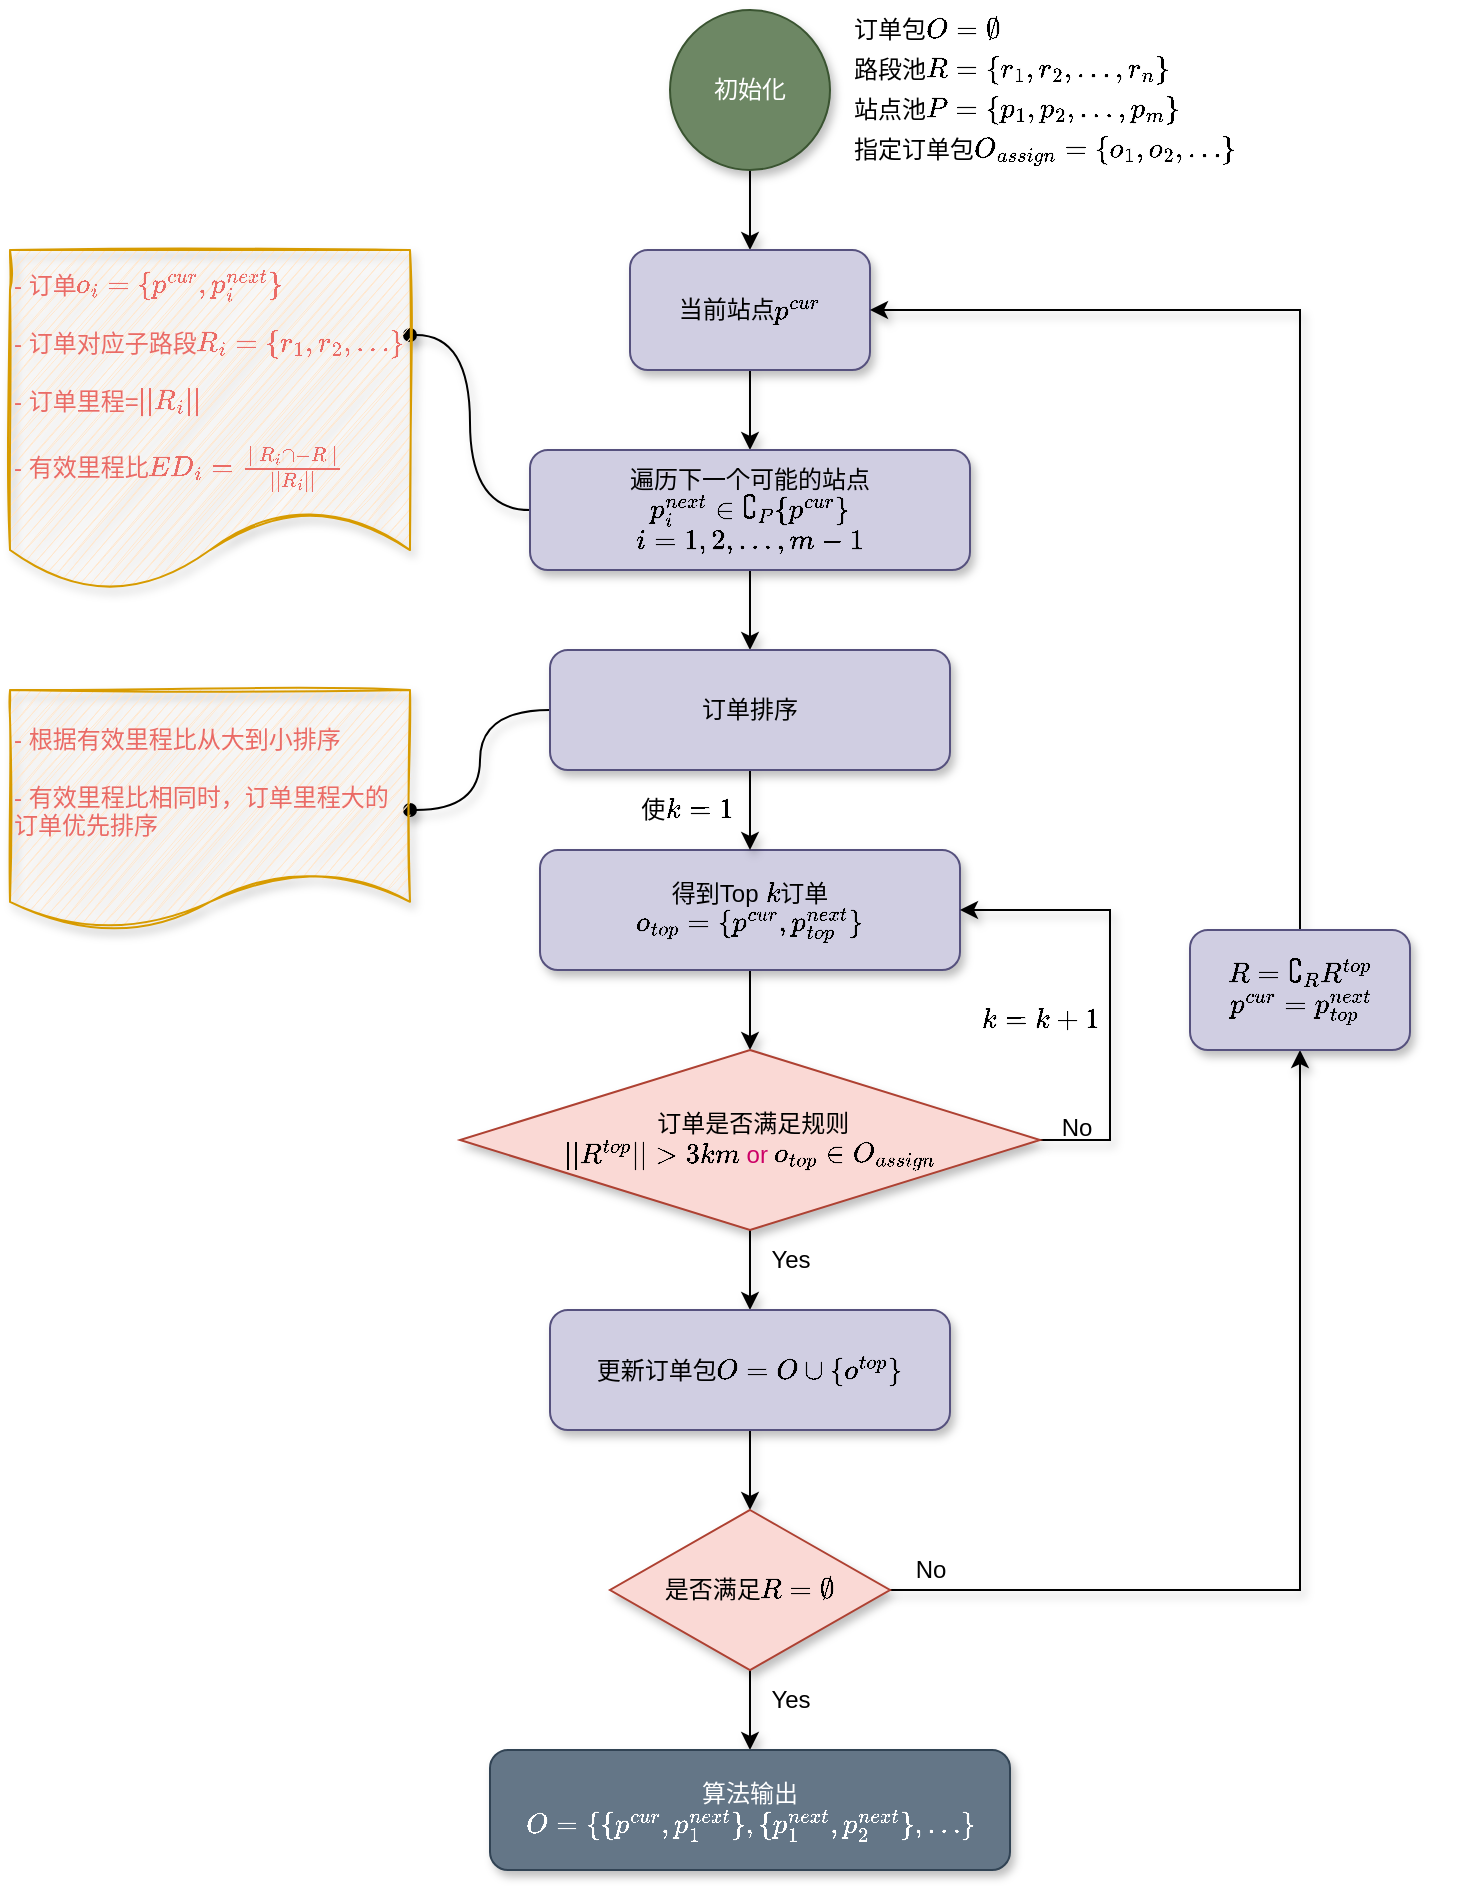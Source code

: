 <mxfile version="20.5.3" type="github">
  <diagram id="bvM2O6zYVAfy2EAc9lAI" name="第 1 页">
    <mxGraphModel dx="1741" dy="771" grid="1" gridSize="10" guides="1" tooltips="1" connect="1" arrows="1" fold="1" page="1" pageScale="1" pageWidth="827" pageHeight="1169" math="1" shadow="0">
      <root>
        <mxCell id="0" />
        <mxCell id="1" parent="0" />
        <mxCell id="-mNMHIKo_w_xHtXC0TbQ-18" style="edgeStyle=orthogonalEdgeStyle;rounded=0;orthogonalLoop=1;jettySize=auto;html=1;exitX=0.5;exitY=1;exitDx=0;exitDy=0;entryX=0.5;entryY=0;entryDx=0;entryDy=0;shadow=1;" parent="1" source="sVxv38cH_FCJ9H6od-_0-1" target="sVxv38cH_FCJ9H6od-_0-2" edge="1">
          <mxGeometry relative="1" as="geometry" />
        </mxCell>
        <mxCell id="sVxv38cH_FCJ9H6od-_0-1" value="初始化" style="ellipse;whiteSpace=wrap;html=1;aspect=fixed;shadow=1;fillColor=#6d8764;strokeColor=#3A5431;fontColor=#ffffff;" parent="1" vertex="1">
          <mxGeometry x="290" y="80" width="80" height="80" as="geometry" />
        </mxCell>
        <mxCell id="-mNMHIKo_w_xHtXC0TbQ-17" style="edgeStyle=orthogonalEdgeStyle;rounded=0;orthogonalLoop=1;jettySize=auto;html=1;exitX=0.5;exitY=1;exitDx=0;exitDy=0;shadow=1;" parent="1" source="sVxv38cH_FCJ9H6od-_0-2" target="sVxv38cH_FCJ9H6od-_0-8" edge="1">
          <mxGeometry relative="1" as="geometry" />
        </mxCell>
        <mxCell id="sVxv38cH_FCJ9H6od-_0-2" value="当前站点\(p^{cur}\)" style="rounded=1;whiteSpace=wrap;html=1;shadow=1;fillColor=#d0cee2;strokeColor=#56517e;" parent="1" vertex="1">
          <mxGeometry x="270" y="200" width="120" height="60" as="geometry" />
        </mxCell>
        <mxCell id="sVxv38cH_FCJ9H6od-_0-3" value="&lt;div&gt;路段池\(R=\{r_1,r_2,\dots,r_n\}\)&lt;/div&gt;" style="text;html=1;align=left;verticalAlign=middle;resizable=0;points=[];autosize=1;strokeColor=none;fillColor=none;" parent="1" vertex="1">
          <mxGeometry x="380" y="95" width="190" height="30" as="geometry" />
        </mxCell>
        <mxCell id="sVxv38cH_FCJ9H6od-_0-4" value="&lt;div&gt;站点池\(P=\{p_1,p_2,\dots,p_m\}\)&lt;/div&gt;" style="text;whiteSpace=wrap;html=1;align=left;verticalAlign=middle;" parent="1" vertex="1">
          <mxGeometry x="380" y="115" width="210" height="30" as="geometry" />
        </mxCell>
        <mxCell id="-mNMHIKo_w_xHtXC0TbQ-16" style="edgeStyle=orthogonalEdgeStyle;rounded=0;orthogonalLoop=1;jettySize=auto;html=1;exitX=0.5;exitY=1;exitDx=0;exitDy=0;entryX=0.5;entryY=0;entryDx=0;entryDy=0;shadow=1;" parent="1" source="sVxv38cH_FCJ9H6od-_0-8" target="H3HawUOWs4ybG82ycnrm-2" edge="1">
          <mxGeometry relative="1" as="geometry" />
        </mxCell>
        <mxCell id="L-duklxwTAOeUp0iAU-_-5" style="rounded=0;orthogonalLoop=1;jettySize=auto;html=1;exitX=0;exitY=0.5;exitDx=0;exitDy=0;entryX=1;entryY=0.25;entryDx=0;entryDy=0;shadow=1;endArrow=oval;endFill=1;edgeStyle=orthogonalEdgeStyle;curved=1;" edge="1" parent="1" source="sVxv38cH_FCJ9H6od-_0-8" target="L-duklxwTAOeUp0iAU-_-3">
          <mxGeometry relative="1" as="geometry" />
        </mxCell>
        <mxCell id="sVxv38cH_FCJ9H6od-_0-8" value="&lt;div&gt;遍历下一个可能的站点\(p^{next}_i\in \complement_{P}\{p^{cur}\}\)&lt;/div&gt;&lt;div&gt;\(i=1,2,\dots,m-1\)&lt;/div&gt;" style="rounded=1;whiteSpace=wrap;html=1;shadow=1;fillColor=#d0cee2;strokeColor=#56517e;" parent="1" vertex="1">
          <mxGeometry x="220" y="300" width="220" height="60" as="geometry" />
        </mxCell>
        <mxCell id="-mNMHIKo_w_xHtXC0TbQ-19" style="edgeStyle=orthogonalEdgeStyle;rounded=0;orthogonalLoop=1;jettySize=auto;html=1;exitX=0.5;exitY=1;exitDx=0;exitDy=0;entryX=0.5;entryY=0;entryDx=0;entryDy=0;shadow=1;" parent="1" source="sVxv38cH_FCJ9H6od-_0-11" target="-mNMHIKo_w_xHtXC0TbQ-7" edge="1">
          <mxGeometry relative="1" as="geometry" />
        </mxCell>
        <mxCell id="sVxv38cH_FCJ9H6od-_0-11" value="&lt;div&gt;得到Top \(k\)订单&lt;/div&gt;&lt;div&gt;\(o_{top}=\{p^{cur}, p^{next}_{top}\}\)&lt;/div&gt;" style="rounded=1;whiteSpace=wrap;html=1;shadow=1;fillColor=#d0cee2;strokeColor=#56517e;" parent="1" vertex="1">
          <mxGeometry x="225" y="500" width="210" height="60" as="geometry" />
        </mxCell>
        <mxCell id="-mNMHIKo_w_xHtXC0TbQ-11" style="edgeStyle=orthogonalEdgeStyle;rounded=0;orthogonalLoop=1;jettySize=auto;html=1;exitX=0.5;exitY=1;exitDx=0;exitDy=0;entryX=0.5;entryY=0;entryDx=0;entryDy=0;shadow=1;" parent="1" source="H3HawUOWs4ybG82ycnrm-2" target="sVxv38cH_FCJ9H6od-_0-11" edge="1">
          <mxGeometry relative="1" as="geometry" />
        </mxCell>
        <mxCell id="L-duklxwTAOeUp0iAU-_-6" style="edgeStyle=orthogonalEdgeStyle;curved=1;rounded=0;orthogonalLoop=1;jettySize=auto;html=1;exitX=0;exitY=0.5;exitDx=0;exitDy=0;entryX=1;entryY=0.5;entryDx=0;entryDy=0;shadow=1;endArrow=oval;endFill=1;" edge="1" parent="1" source="H3HawUOWs4ybG82ycnrm-2" target="L-duklxwTAOeUp0iAU-_-4">
          <mxGeometry relative="1" as="geometry" />
        </mxCell>
        <mxCell id="H3HawUOWs4ybG82ycnrm-2" value="订单排序" style="rounded=1;whiteSpace=wrap;html=1;shadow=1;fillColor=#d0cee2;strokeColor=#56517e;" parent="1" vertex="1">
          <mxGeometry x="230" y="400" width="200" height="60" as="geometry" />
        </mxCell>
        <mxCell id="-mNMHIKo_w_xHtXC0TbQ-10" style="edgeStyle=orthogonalEdgeStyle;rounded=0;orthogonalLoop=1;jettySize=auto;html=1;exitX=1;exitY=0.5;exitDx=0;exitDy=0;entryX=1;entryY=0.5;entryDx=0;entryDy=0;shadow=1;" parent="1" source="-mNMHIKo_w_xHtXC0TbQ-7" target="sVxv38cH_FCJ9H6od-_0-11" edge="1">
          <mxGeometry relative="1" as="geometry">
            <mxPoint x="440" y="530" as="targetPoint" />
            <Array as="points">
              <mxPoint x="510" y="645" />
              <mxPoint x="510" y="530" />
            </Array>
          </mxGeometry>
        </mxCell>
        <mxCell id="-mNMHIKo_w_xHtXC0TbQ-25" style="edgeStyle=orthogonalEdgeStyle;rounded=0;orthogonalLoop=1;jettySize=auto;html=1;exitX=0.5;exitY=1;exitDx=0;exitDy=0;entryX=0.5;entryY=0;entryDx=0;entryDy=0;shadow=1;" parent="1" source="-mNMHIKo_w_xHtXC0TbQ-7" target="-mNMHIKo_w_xHtXC0TbQ-20" edge="1">
          <mxGeometry relative="1" as="geometry" />
        </mxCell>
        <mxCell id="-mNMHIKo_w_xHtXC0TbQ-7" value="&lt;div&gt;&amp;nbsp;订单是否满足规则&lt;/div&gt;&lt;div&gt;&lt;div&gt;\(||R^{top}||&amp;gt;3km\) &lt;font color=&quot;#CC0066&quot;&gt;or&lt;/font&gt; \(o_{top} \in O_{assign}\)&lt;/div&gt;&lt;/div&gt;" style="rhombus;whiteSpace=wrap;html=1;shadow=1;fillColor=#fad9d5;strokeColor=#ae4132;" parent="1" vertex="1">
          <mxGeometry x="185" y="600" width="290" height="90" as="geometry" />
        </mxCell>
        <mxCell id="-mNMHIKo_w_xHtXC0TbQ-12" value="使\(k=1\)" style="text;html=1;align=center;verticalAlign=middle;resizable=0;points=[];autosize=1;strokeColor=none;fillColor=none;shadow=1;" parent="1" vertex="1">
          <mxGeometry x="263" y="465" width="70" height="30" as="geometry" />
        </mxCell>
        <mxCell id="-mNMHIKo_w_xHtXC0TbQ-26" style="edgeStyle=orthogonalEdgeStyle;rounded=0;orthogonalLoop=1;jettySize=auto;html=1;exitX=0.5;exitY=1;exitDx=0;exitDy=0;entryX=0.5;entryY=0;entryDx=0;entryDy=0;shadow=1;" parent="1" source="-mNMHIKo_w_xHtXC0TbQ-20" target="-mNMHIKo_w_xHtXC0TbQ-27" edge="1">
          <mxGeometry relative="1" as="geometry">
            <mxPoint x="330" y="810" as="targetPoint" />
          </mxGeometry>
        </mxCell>
        <mxCell id="-mNMHIKo_w_xHtXC0TbQ-20" value="更新订单包\(O=O\cup \{o^{top}\}\)" style="rounded=1;whiteSpace=wrap;html=1;shadow=1;fillColor=#d0cee2;strokeColor=#56517e;" parent="1" vertex="1">
          <mxGeometry x="230" y="730" width="200" height="60" as="geometry" />
        </mxCell>
        <mxCell id="-mNMHIKo_w_xHtXC0TbQ-13" value="\(k=k+1\)" style="text;html=1;align=center;verticalAlign=middle;resizable=0;points=[];autosize=1;strokeColor=none;fillColor=none;shadow=1;" parent="1" vertex="1">
          <mxGeometry x="440" y="570" width="70" height="30" as="geometry" />
        </mxCell>
        <mxCell id="-mNMHIKo_w_xHtXC0TbQ-23" value="&lt;div&gt;订单包\(O=\emptyset\)&lt;/div&gt;" style="text;html=1;align=left;verticalAlign=middle;resizable=0;points=[];autosize=1;strokeColor=none;fillColor=none;" parent="1" vertex="1">
          <mxGeometry x="380" y="75" width="140" height="30" as="geometry" />
        </mxCell>
        <mxCell id="-mNMHIKo_w_xHtXC0TbQ-24" value="&lt;div&gt;指定订单包\(O_{assign}=\{o_1, o_2, \dots\}\)&lt;/div&gt;" style="text;html=1;align=left;verticalAlign=middle;resizable=0;points=[];autosize=1;strokeColor=none;fillColor=none;" parent="1" vertex="1">
          <mxGeometry x="380" y="135" width="260" height="30" as="geometry" />
        </mxCell>
        <mxCell id="-mNMHIKo_w_xHtXC0TbQ-33" style="edgeStyle=orthogonalEdgeStyle;rounded=0;orthogonalLoop=1;jettySize=auto;html=1;exitX=1;exitY=0.5;exitDx=0;exitDy=0;fontColor=#000000;shadow=1;" parent="1" source="-mNMHIKo_w_xHtXC0TbQ-27" target="-mNMHIKo_w_xHtXC0TbQ-32" edge="1">
          <mxGeometry relative="1" as="geometry" />
        </mxCell>
        <mxCell id="-mNMHIKo_w_xHtXC0TbQ-39" style="edgeStyle=orthogonalEdgeStyle;rounded=0;orthogonalLoop=1;jettySize=auto;html=1;exitX=0.5;exitY=1;exitDx=0;exitDy=0;entryX=0.5;entryY=0;entryDx=0;entryDy=0;fontColor=#000000;shadow=1;" parent="1" source="-mNMHIKo_w_xHtXC0TbQ-27" target="-mNMHIKo_w_xHtXC0TbQ-37" edge="1">
          <mxGeometry relative="1" as="geometry" />
        </mxCell>
        <mxCell id="-mNMHIKo_w_xHtXC0TbQ-27" value="是否满足\(R=\emptyset\)" style="rhombus;whiteSpace=wrap;html=1;shadow=1;fillColor=#fad9d5;strokeColor=#ae4132;" parent="1" vertex="1">
          <mxGeometry x="260" y="830" width="140" height="80" as="geometry" />
        </mxCell>
        <mxCell id="-mNMHIKo_w_xHtXC0TbQ-29" value="No" style="text;html=1;align=center;verticalAlign=middle;resizable=0;points=[];autosize=1;strokeColor=none;fillColor=none;fontColor=#000000;shadow=1;" parent="1" vertex="1">
          <mxGeometry x="473" y="624" width="40" height="30" as="geometry" />
        </mxCell>
        <mxCell id="-mNMHIKo_w_xHtXC0TbQ-31" value="Yes" style="text;html=1;align=center;verticalAlign=middle;resizable=0;points=[];autosize=1;strokeColor=none;fillColor=none;fontColor=#000000;shadow=1;" parent="1" vertex="1">
          <mxGeometry x="330" y="690" width="40" height="30" as="geometry" />
        </mxCell>
        <mxCell id="-mNMHIKo_w_xHtXC0TbQ-34" style="edgeStyle=orthogonalEdgeStyle;rounded=0;orthogonalLoop=1;jettySize=auto;html=1;exitX=0.5;exitY=0;exitDx=0;exitDy=0;entryX=1;entryY=0.5;entryDx=0;entryDy=0;fontColor=#000000;shadow=1;" parent="1" source="-mNMHIKo_w_xHtXC0TbQ-32" target="sVxv38cH_FCJ9H6od-_0-2" edge="1">
          <mxGeometry relative="1" as="geometry" />
        </mxCell>
        <mxCell id="-mNMHIKo_w_xHtXC0TbQ-32" value="&lt;div&gt;\(R=\complement_{R}R^{top}\)&lt;/div&gt;&lt;div&gt;\(p^{cur}=p^{next}_{top}\)&lt;br&gt;&lt;/div&gt;" style="rounded=1;whiteSpace=wrap;html=1;shadow=1;fillColor=#d0cee2;strokeColor=#56517e;" parent="1" vertex="1">
          <mxGeometry x="550" y="540" width="110" height="60" as="geometry" />
        </mxCell>
        <mxCell id="-mNMHIKo_w_xHtXC0TbQ-37" value="算法输出\(O=\{\{p^{cur},p^{next}_1\},\{p^{next}_1,p^{next}_2\},\dots\}\)" style="rounded=1;whiteSpace=wrap;html=1;shadow=1;fillColor=#647687;strokeColor=#314354;fontColor=#ffffff;" parent="1" vertex="1">
          <mxGeometry x="200" y="950" width="260" height="60" as="geometry" />
        </mxCell>
        <mxCell id="-mNMHIKo_w_xHtXC0TbQ-40" value="No" style="text;html=1;align=center;verticalAlign=middle;resizable=0;points=[];autosize=1;strokeColor=none;fillColor=none;fontColor=#000000;shadow=1;" parent="1" vertex="1">
          <mxGeometry x="400" y="845" width="40" height="30" as="geometry" />
        </mxCell>
        <mxCell id="-mNMHIKo_w_xHtXC0TbQ-41" value="Yes" style="text;html=1;align=center;verticalAlign=middle;resizable=0;points=[];autosize=1;strokeColor=none;fillColor=none;fontColor=#000000;shadow=1;" parent="1" vertex="1">
          <mxGeometry x="330" y="910" width="40" height="30" as="geometry" />
        </mxCell>
        <mxCell id="L-duklxwTAOeUp0iAU-_-3" value="&lt;div&gt;&lt;font color=&quot;#EA6B66&quot;&gt;- 订单\(o_{i}=\{p^{cur}, p^{next}_i\}\)&lt;/font&gt;&lt;/div&gt;&lt;div&gt;&lt;font color=&quot;#EA6B66&quot;&gt;&lt;br&gt;&lt;/font&gt;&lt;/div&gt;&lt;div&gt;&lt;font color=&quot;#EA6B66&quot;&gt;- 订单对应子路段\(R_i=\{r_1, r_2, \dots\}\)&lt;/font&gt;&lt;/div&gt;&lt;div&gt;&lt;font color=&quot;#EA6B66&quot;&gt;&lt;br&gt;&lt;/font&gt;&lt;/div&gt;&lt;div&gt;&lt;div&gt;&lt;font color=&quot;#EA6B66&quot;&gt;- 订单里程=\(||R_i||\)&lt;/font&gt;&lt;/div&gt;&lt;div&gt;&lt;font color=&quot;#EA6B66&quot;&gt;&lt;br&gt;&lt;/font&gt;&lt;/div&gt;&lt;div&gt;&lt;font color=&quot;#EA6B66&quot;&gt;- 有效里程比\(ED_i = \frac{||R_i \cap - R||}{||R_i||}\)&lt;/font&gt;&lt;/div&gt;&lt;/div&gt;" style="shape=document;whiteSpace=wrap;html=1;boundedLbl=1;shadow=1;align=left;size=0.235;fillColor=#ffe6cc;strokeColor=#d79b00;sketch=1;" vertex="1" parent="1">
          <mxGeometry x="-40" y="200" width="200" height="170" as="geometry" />
        </mxCell>
        <mxCell id="L-duklxwTAOeUp0iAU-_-4" value="&lt;div&gt;&lt;font color=&quot;#EA6B66&quot;&gt;- 根据有效里程比从大到小排序&lt;/font&gt;&lt;/div&gt;&lt;div&gt;&lt;font color=&quot;#EA6B66&quot;&gt;&lt;br&gt;&lt;/font&gt;&lt;/div&gt;&lt;div&gt;&lt;font color=&quot;#EA6B66&quot;&gt;- 有效里程比相同时，订单里程大的订单优先排序&lt;/font&gt;&lt;/div&gt;" style="shape=document;whiteSpace=wrap;html=1;boundedLbl=1;shadow=1;align=left;size=0.235;fillColor=#ffe6cc;strokeColor=#d79b00;sketch=1;" vertex="1" parent="1">
          <mxGeometry x="-40" y="420" width="200" height="120" as="geometry" />
        </mxCell>
      </root>
    </mxGraphModel>
  </diagram>
</mxfile>
